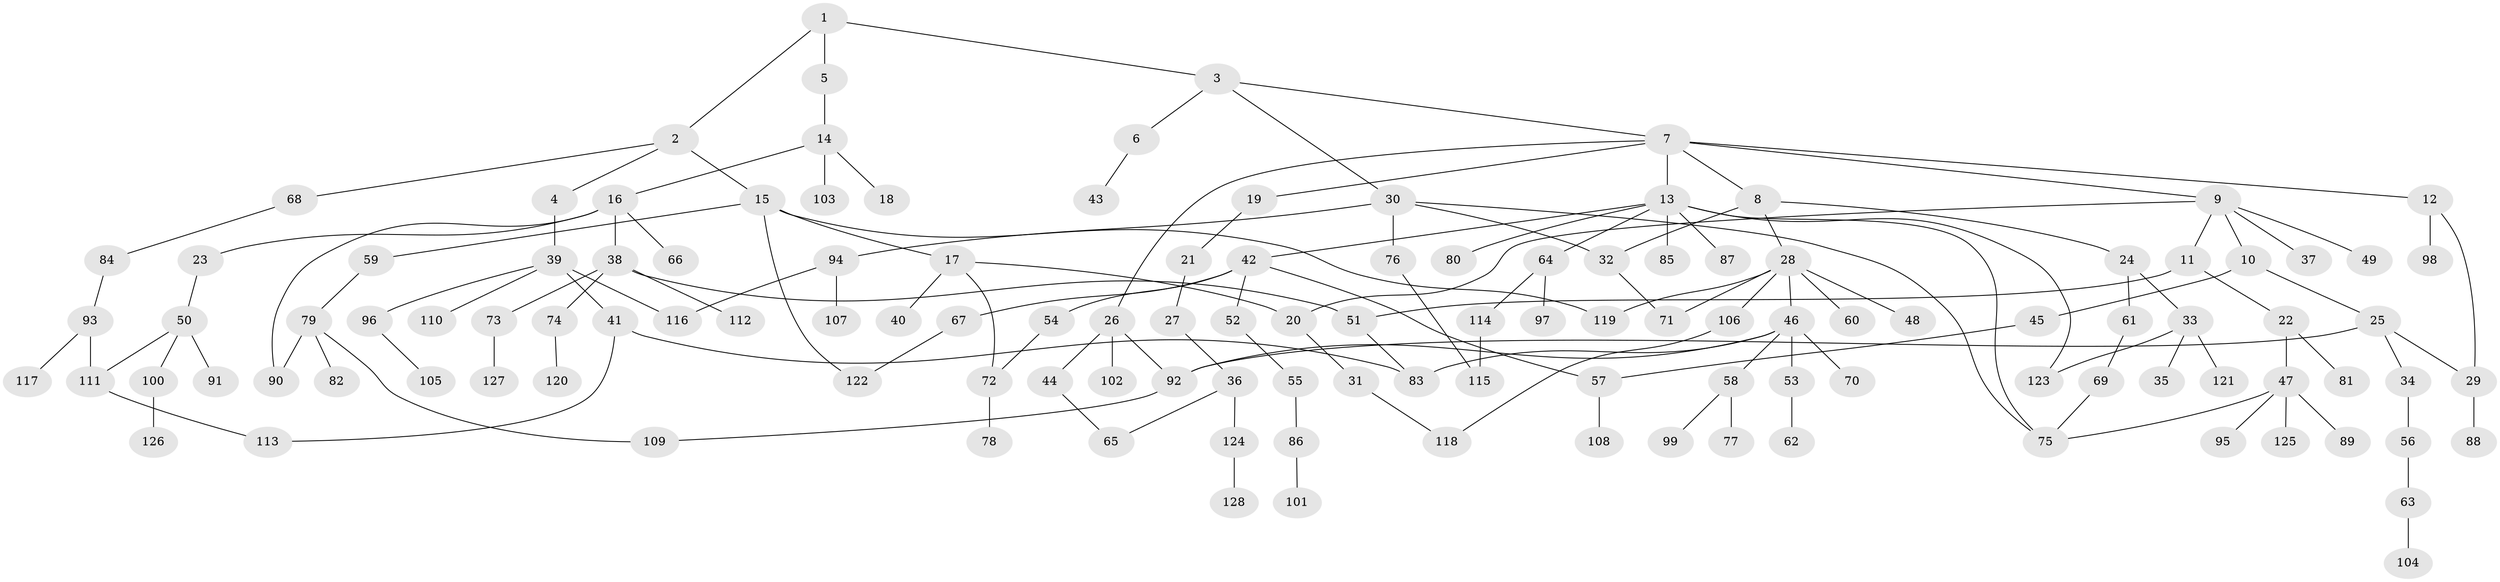 // coarse degree distribution, {2: 0.34831460674157305, 7: 0.011235955056179775, 13: 0.011235955056179775, 4: 0.06741573033707865, 8: 0.033707865168539325, 1: 0.38202247191011235, 5: 0.0449438202247191, 3: 0.0898876404494382, 10: 0.011235955056179775}
// Generated by graph-tools (version 1.1) at 2025/45/03/04/25 21:45:22]
// undirected, 128 vertices, 152 edges
graph export_dot {
graph [start="1"]
  node [color=gray90,style=filled];
  1;
  2;
  3;
  4;
  5;
  6;
  7;
  8;
  9;
  10;
  11;
  12;
  13;
  14;
  15;
  16;
  17;
  18;
  19;
  20;
  21;
  22;
  23;
  24;
  25;
  26;
  27;
  28;
  29;
  30;
  31;
  32;
  33;
  34;
  35;
  36;
  37;
  38;
  39;
  40;
  41;
  42;
  43;
  44;
  45;
  46;
  47;
  48;
  49;
  50;
  51;
  52;
  53;
  54;
  55;
  56;
  57;
  58;
  59;
  60;
  61;
  62;
  63;
  64;
  65;
  66;
  67;
  68;
  69;
  70;
  71;
  72;
  73;
  74;
  75;
  76;
  77;
  78;
  79;
  80;
  81;
  82;
  83;
  84;
  85;
  86;
  87;
  88;
  89;
  90;
  91;
  92;
  93;
  94;
  95;
  96;
  97;
  98;
  99;
  100;
  101;
  102;
  103;
  104;
  105;
  106;
  107;
  108;
  109;
  110;
  111;
  112;
  113;
  114;
  115;
  116;
  117;
  118;
  119;
  120;
  121;
  122;
  123;
  124;
  125;
  126;
  127;
  128;
  1 -- 2;
  1 -- 3;
  1 -- 5;
  2 -- 4;
  2 -- 15;
  2 -- 68;
  3 -- 6;
  3 -- 7;
  3 -- 30;
  4 -- 39;
  5 -- 14;
  6 -- 43;
  7 -- 8;
  7 -- 9;
  7 -- 12;
  7 -- 13;
  7 -- 19;
  7 -- 26;
  8 -- 24;
  8 -- 28;
  8 -- 32;
  9 -- 10;
  9 -- 11;
  9 -- 20;
  9 -- 37;
  9 -- 49;
  10 -- 25;
  10 -- 45;
  11 -- 22;
  11 -- 51;
  12 -- 29;
  12 -- 98;
  13 -- 42;
  13 -- 64;
  13 -- 75;
  13 -- 80;
  13 -- 85;
  13 -- 87;
  13 -- 123;
  14 -- 16;
  14 -- 18;
  14 -- 103;
  15 -- 17;
  15 -- 59;
  15 -- 122;
  15 -- 119;
  16 -- 23;
  16 -- 38;
  16 -- 66;
  16 -- 90;
  17 -- 40;
  17 -- 72;
  17 -- 20;
  19 -- 21;
  20 -- 31;
  21 -- 27;
  22 -- 47;
  22 -- 81;
  23 -- 50;
  24 -- 33;
  24 -- 61;
  25 -- 34;
  25 -- 92;
  25 -- 29;
  26 -- 44;
  26 -- 92;
  26 -- 102;
  27 -- 36;
  28 -- 46;
  28 -- 48;
  28 -- 60;
  28 -- 106;
  28 -- 119;
  28 -- 71;
  29 -- 88;
  30 -- 32;
  30 -- 76;
  30 -- 94;
  30 -- 75;
  31 -- 118;
  32 -- 71;
  33 -- 35;
  33 -- 121;
  33 -- 123;
  34 -- 56;
  36 -- 65;
  36 -- 124;
  38 -- 51;
  38 -- 73;
  38 -- 74;
  38 -- 112;
  39 -- 41;
  39 -- 96;
  39 -- 110;
  39 -- 116;
  41 -- 113;
  41 -- 83;
  42 -- 52;
  42 -- 54;
  42 -- 67;
  42 -- 57;
  44 -- 65;
  45 -- 57;
  46 -- 53;
  46 -- 58;
  46 -- 70;
  46 -- 92;
  46 -- 83;
  47 -- 89;
  47 -- 95;
  47 -- 125;
  47 -- 75;
  50 -- 91;
  50 -- 100;
  50 -- 111;
  51 -- 83;
  52 -- 55;
  53 -- 62;
  54 -- 72;
  55 -- 86;
  56 -- 63;
  57 -- 108;
  58 -- 77;
  58 -- 99;
  59 -- 79;
  61 -- 69;
  63 -- 104;
  64 -- 97;
  64 -- 114;
  67 -- 122;
  68 -- 84;
  69 -- 75;
  72 -- 78;
  73 -- 127;
  74 -- 120;
  76 -- 115;
  79 -- 82;
  79 -- 109;
  79 -- 90;
  84 -- 93;
  86 -- 101;
  92 -- 109;
  93 -- 117;
  93 -- 111;
  94 -- 107;
  94 -- 116;
  96 -- 105;
  100 -- 126;
  106 -- 118;
  111 -- 113;
  114 -- 115;
  124 -- 128;
}

